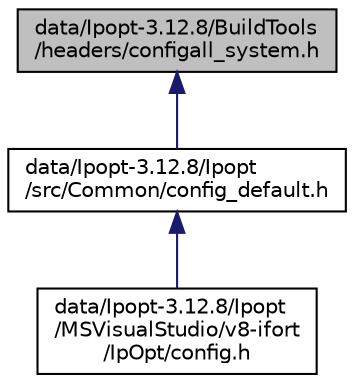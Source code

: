 digraph "data/Ipopt-3.12.8/BuildTools/headers/configall_system.h"
{
  edge [fontname="Helvetica",fontsize="10",labelfontname="Helvetica",labelfontsize="10"];
  node [fontname="Helvetica",fontsize="10",shape=record];
  Node1 [label="data/Ipopt-3.12.8/BuildTools\l/headers/configall_system.h",height=0.2,width=0.4,color="black", fillcolor="grey75", style="filled" fontcolor="black"];
  Node1 -> Node2 [dir="back",color="midnightblue",fontsize="10",style="solid",fontname="Helvetica"];
  Node2 [label="data/Ipopt-3.12.8/Ipopt\l/src/Common/config_default.h",height=0.2,width=0.4,color="black", fillcolor="white", style="filled",URL="$config__default_8h.html"];
  Node2 -> Node3 [dir="back",color="midnightblue",fontsize="10",style="solid",fontname="Helvetica"];
  Node3 [label="data/Ipopt-3.12.8/Ipopt\l/MSVisualStudio/v8-ifort\l/IpOpt/config.h",height=0.2,width=0.4,color="black", fillcolor="white", style="filled",URL="$MSVisualStudio_2v8-ifort_2IpOpt_2config_8h.html"];
}
